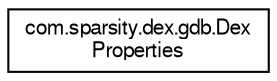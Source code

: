 digraph "Graphical Class Hierarchy"
{
  edge [fontname="FreeSans",fontsize="10",labelfontname="FreeSans",labelfontsize="10"];
  node [fontname="FreeSans",fontsize="10",shape=record];
  rankdir="LR";
  Node1 [label="com.sparsity.dex.gdb.Dex\lProperties",height=0.2,width=0.4,color="black", fillcolor="white", style="filled",URL="$classcom_1_1sparsity_1_1dex_1_1gdb_1_1DexProperties.html",tooltip="Dex properties file."];
}
